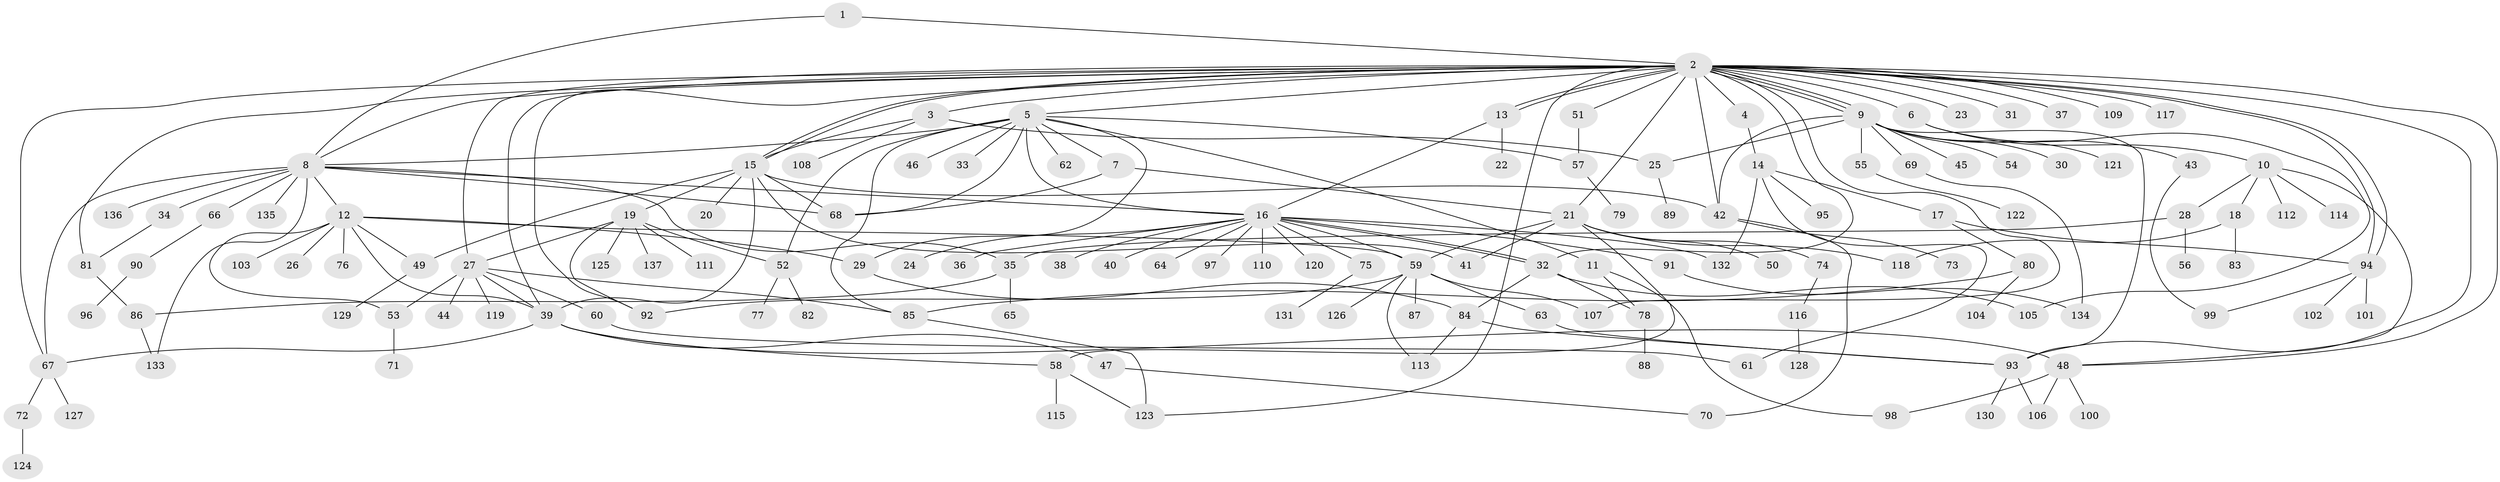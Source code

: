 // coarse degree distribution, {2: 0.29896907216494845, 26: 0.010309278350515464, 3: 0.10309278350515463, 5: 0.061855670103092786, 12: 0.020618556701030927, 10: 0.010309278350515464, 8: 0.030927835051546393, 15: 0.010309278350515464, 6: 0.010309278350515464, 7: 0.020618556701030927, 1: 0.35051546391752575, 9: 0.010309278350515464, 4: 0.061855670103092786}
// Generated by graph-tools (version 1.1) at 2025/50/03/04/25 22:50:21]
// undirected, 137 vertices, 199 edges
graph export_dot {
  node [color=gray90,style=filled];
  1;
  2;
  3;
  4;
  5;
  6;
  7;
  8;
  9;
  10;
  11;
  12;
  13;
  14;
  15;
  16;
  17;
  18;
  19;
  20;
  21;
  22;
  23;
  24;
  25;
  26;
  27;
  28;
  29;
  30;
  31;
  32;
  33;
  34;
  35;
  36;
  37;
  38;
  39;
  40;
  41;
  42;
  43;
  44;
  45;
  46;
  47;
  48;
  49;
  50;
  51;
  52;
  53;
  54;
  55;
  56;
  57;
  58;
  59;
  60;
  61;
  62;
  63;
  64;
  65;
  66;
  67;
  68;
  69;
  70;
  71;
  72;
  73;
  74;
  75;
  76;
  77;
  78;
  79;
  80;
  81;
  82;
  83;
  84;
  85;
  86;
  87;
  88;
  89;
  90;
  91;
  92;
  93;
  94;
  95;
  96;
  97;
  98;
  99;
  100;
  101;
  102;
  103;
  104;
  105;
  106;
  107;
  108;
  109;
  110;
  111;
  112;
  113;
  114;
  115;
  116;
  117;
  118;
  119;
  120;
  121;
  122;
  123;
  124;
  125;
  126;
  127;
  128;
  129;
  130;
  131;
  132;
  133;
  134;
  135;
  136;
  137;
  1 -- 2;
  1 -- 8;
  2 -- 3;
  2 -- 4;
  2 -- 5;
  2 -- 6;
  2 -- 8;
  2 -- 9;
  2 -- 9;
  2 -- 9;
  2 -- 13;
  2 -- 13;
  2 -- 15;
  2 -- 15;
  2 -- 21;
  2 -- 23;
  2 -- 27;
  2 -- 31;
  2 -- 32;
  2 -- 37;
  2 -- 39;
  2 -- 42;
  2 -- 48;
  2 -- 51;
  2 -- 67;
  2 -- 81;
  2 -- 92;
  2 -- 93;
  2 -- 94;
  2 -- 94;
  2 -- 107;
  2 -- 109;
  2 -- 117;
  2 -- 123;
  3 -- 15;
  3 -- 25;
  3 -- 108;
  4 -- 14;
  5 -- 7;
  5 -- 8;
  5 -- 11;
  5 -- 16;
  5 -- 29;
  5 -- 33;
  5 -- 46;
  5 -- 52;
  5 -- 57;
  5 -- 62;
  5 -- 68;
  5 -- 85;
  6 -- 10;
  6 -- 105;
  7 -- 21;
  7 -- 68;
  8 -- 12;
  8 -- 16;
  8 -- 34;
  8 -- 35;
  8 -- 66;
  8 -- 67;
  8 -- 68;
  8 -- 133;
  8 -- 135;
  8 -- 136;
  9 -- 25;
  9 -- 30;
  9 -- 42;
  9 -- 43;
  9 -- 45;
  9 -- 54;
  9 -- 55;
  9 -- 69;
  9 -- 93;
  9 -- 121;
  10 -- 18;
  10 -- 28;
  10 -- 48;
  10 -- 112;
  10 -- 114;
  11 -- 78;
  11 -- 98;
  12 -- 26;
  12 -- 29;
  12 -- 39;
  12 -- 49;
  12 -- 53;
  12 -- 59;
  12 -- 76;
  12 -- 103;
  13 -- 16;
  13 -- 22;
  14 -- 17;
  14 -- 61;
  14 -- 95;
  14 -- 132;
  15 -- 19;
  15 -- 20;
  15 -- 39;
  15 -- 41;
  15 -- 42;
  15 -- 49;
  15 -- 68;
  16 -- 24;
  16 -- 32;
  16 -- 32;
  16 -- 36;
  16 -- 38;
  16 -- 40;
  16 -- 59;
  16 -- 64;
  16 -- 75;
  16 -- 91;
  16 -- 97;
  16 -- 110;
  16 -- 120;
  16 -- 132;
  17 -- 80;
  17 -- 94;
  18 -- 83;
  18 -- 118;
  19 -- 27;
  19 -- 52;
  19 -- 92;
  19 -- 111;
  19 -- 125;
  19 -- 137;
  21 -- 41;
  21 -- 50;
  21 -- 58;
  21 -- 59;
  21 -- 74;
  21 -- 118;
  25 -- 89;
  27 -- 39;
  27 -- 44;
  27 -- 53;
  27 -- 60;
  27 -- 85;
  27 -- 119;
  28 -- 35;
  28 -- 56;
  29 -- 84;
  32 -- 78;
  32 -- 84;
  32 -- 105;
  34 -- 81;
  35 -- 65;
  35 -- 86;
  39 -- 47;
  39 -- 48;
  39 -- 58;
  39 -- 67;
  42 -- 70;
  42 -- 73;
  43 -- 99;
  47 -- 70;
  48 -- 98;
  48 -- 100;
  48 -- 106;
  49 -- 129;
  51 -- 57;
  52 -- 77;
  52 -- 82;
  53 -- 71;
  55 -- 122;
  57 -- 79;
  58 -- 115;
  58 -- 123;
  59 -- 63;
  59 -- 87;
  59 -- 92;
  59 -- 107;
  59 -- 113;
  59 -- 126;
  60 -- 61;
  63 -- 93;
  66 -- 90;
  67 -- 72;
  67 -- 127;
  69 -- 134;
  72 -- 124;
  74 -- 116;
  75 -- 131;
  78 -- 88;
  80 -- 85;
  80 -- 104;
  81 -- 86;
  84 -- 93;
  84 -- 113;
  85 -- 123;
  86 -- 133;
  90 -- 96;
  91 -- 134;
  93 -- 106;
  93 -- 130;
  94 -- 99;
  94 -- 101;
  94 -- 102;
  116 -- 128;
}
